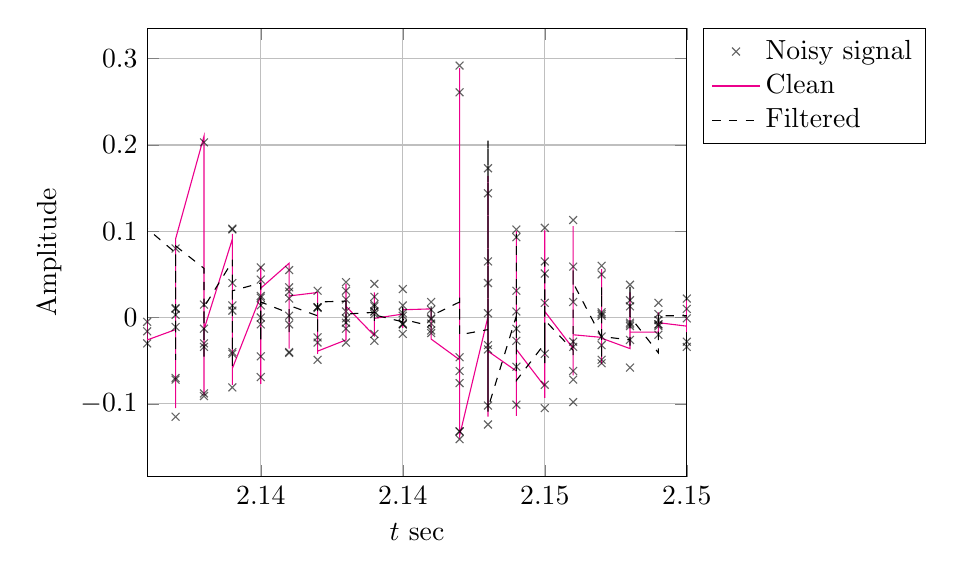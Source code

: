 \begin{tikzpicture}
\begin{axis}[xlabel={$t$ sec}, ylabel={Amplitude}, legend pos={outer north east}, legend cell align={{left}}, scale={1.0}, grid={major}, xmin={2.131}, xmax={2.15}]
    \addplot[only marks, color={black}, opacity={0.6}, mark={x}]
        table[row sep={\\}, x={x}, y={y}]
        {
            x  y  \\
            2.131  -0.005  \\
            2.131  -0.016  \\
            2.131  -0.03  \\
            2.132  0.003  \\
            2.132  0.01  \\
            2.132  0.011  \\
            2.132  -0.011  \\
            2.132  -0.07  \\
            2.132  -0.115  \\
            2.132  -0.072  \\
            2.132  0.08  \\
            2.133  0.203  \\
            2.133  0.015  \\
            2.133  -0.091  \\
            2.133  -0.03  \\
            2.133  -0.034  \\
            2.133  -0.088  \\
            2.133  -0.013  \\
            2.134  0.102  \\
            2.134  0.103  \\
            2.134  0.04  \\
            2.134  0.014  \\
            2.134  0.008  \\
            2.134  -0.04  \\
            2.134  -0.081  \\
            2.134  -0.042  \\
            2.135  0.025  \\
            2.135  0.058  \\
            2.135  0.044  \\
            2.135  0.014  \\
            2.135  -0.0  \\
            2.135  -0.008  \\
            2.135  -0.069  \\
            2.135  -0.045  \\
            2.135  0.023  \\
            2.136  0.055  \\
            2.136  0.035  \\
            2.136  0.03  \\
            2.136  -0.008  \\
            2.136  -0.04  \\
            2.136  -0.041  \\
            2.136  0.002  \\
            2.136  0.022  \\
            2.137  0.031  \\
            2.137  0.012  \\
            2.137  0.012  \\
            2.137  0.011  \\
            2.137  -0.029  \\
            2.137  -0.049  \\
            2.137  -0.023  \\
            2.138  -0.029  \\
            2.138  -0.001  \\
            2.138  -0.006  \\
            2.138  0.007  \\
            2.138  -0.013  \\
            2.138  0.031  \\
            2.138  0.041  \\
            2.138  0.021  \\
            2.139  -0.027  \\
            2.139  -0.019  \\
            2.139  0.007  \\
            2.139  0.004  \\
            2.139  0.013  \\
            2.139  0.039  \\
            2.139  0.024  \\
            2.139  0.007  \\
            2.139  0.015  \\
            2.14  -0.019  \\
            2.14  -0.008  \\
            2.14  -0.008  \\
            2.14  0.005  \\
            2.14  0.002  \\
            2.14  0.033  \\
            2.14  -0.007  \\
            2.14  0.014  \\
            2.141  0.018  \\
            2.141  -0.002  \\
            2.141  -0.007  \\
            2.141  -0.001  \\
            2.141  0.009  \\
            2.141  -0.018  \\
            2.141  -0.015  \\
            2.142  -0.046  \\
            2.142  -0.062  \\
            2.142  -0.132  \\
            2.142  -0.076  \\
            2.142  0.292  \\
            2.142  0.261  \\
            2.142  -0.141  \\
            2.142  -0.132  \\
            2.143  0.005  \\
            2.143  -0.102  \\
            2.143  -0.124  \\
            2.143  0.065  \\
            2.143  0.173  \\
            2.143  0.144  \\
            2.143  0.04  \\
            2.143  -0.037  \\
            2.143  -0.032  \\
            2.144  -0.057  \\
            2.144  -0.101  \\
            2.144  -0.027  \\
            2.144  0.102  \\
            2.144  0.093  \\
            2.144  0.031  \\
            2.144  0.007  \\
            2.144  -0.013  \\
            2.145  -0.078  \\
            2.145  -0.105  \\
            2.145  -0.042  \\
            2.145  0.065  \\
            2.145  0.104  \\
            2.145  0.051  \\
            2.145  0.017  \\
            2.146  -0.034  \\
            2.146  -0.098  \\
            2.146  -0.072  \\
            2.146  -0.062  \\
            2.146  0.059  \\
            2.146  0.113  \\
            2.146  0.018  \\
            2.146  -0.028  \\
            2.147  -0.032  \\
            2.147  -0.053  \\
            2.147  -0.049  \\
            2.147  0.006  \\
            2.147  0.06  \\
            2.147  0.05  \\
            2.147  0.004  \\
            2.147  0.002  \\
            2.147  -0.022  \\
            2.148  -0.058  \\
            2.148  -0.026  \\
            2.148  0.013  \\
            2.148  0.02  \\
            2.148  0.038  \\
            2.148  -0.008  \\
            2.148  -0.006  \\
            2.148  -0.01  \\
            2.149  -0.02  \\
            2.149  -0.01  \\
            2.149  -0.008  \\
            2.149  -0.008  \\
            2.149  -0.003  \\
            2.149  0.004  \\
            2.149  0.017  \\
            2.15  -0.001  \\
            2.15  -0.034  \\
            2.15  -0.028  \\
            2.15  0.01  \\
            2.15  0.022  \\
        }
        ;
    \addlegendentry {Noisy signal}
    \addplot[no marks, magenta]
        coordinates {
            (2.131,-0.003)
            (2.131,-0.013)
            (2.131,-0.026)
            (2.132,-0.014)
            (2.132,0.008)
            (2.132,0.017)
            (2.132,-0.022)
            (2.132,-0.08)
            (2.132,-0.105)
            (2.132,-0.086)
            (2.132,0.091)
            (2.133,0.21)
            (2.133,0.029)
            (2.133,-0.09)
            (2.133,-0.02)
            (2.133,-0.032)
            (2.133,-0.088)
            (2.133,-0.014)
            (2.134,0.091)
            (2.134,0.097)
            (2.134,0.05)
            (2.134,0.004)
            (2.134,-0.012)
            (2.134,-0.031)
            (2.134,-0.078)
            (2.134,-0.059)
            (2.135,0.025)
            (2.135,0.059)
            (2.135,0.028)
            (2.135,0.006)
            (2.135,0.009)
            (2.135,-0.022)
            (2.135,-0.077)
            (2.135,-0.048)
            (2.135,0.034)
            (2.136,0.063)
            (2.136,0.048)
            (2.136,0.025)
            (2.136,-0.004)
            (2.136,-0.032)
            (2.136,-0.036)
            (2.136,-0.008)
            (2.136,0.025)
            (2.137,0.029)
            (2.137,0.019)
            (2.137,0.018)
            (2.137,0.001)
            (2.137,-0.028)
            (2.137,-0.042)
            (2.137,-0.039)
            (2.138,-0.026)
            (2.138,-0.006)
            (2.138,0.008)
            (2.138,-0.001)
            (2.138,-0.01)
            (2.138,0.015)
            (2.138,0.039)
            (2.138,0.013)
            (2.139,-0.021)
            (2.139,-0.013)
            (2.139,-0.001)
            (2.139,-0.007)
            (2.139,0.002)
            (2.139,0.027)
            (2.139,0.029)
            (2.139,0.009)
            (2.139,-0.001)
            (2.14,0.004)
            (2.14,-0.004)
            (2.14,-0.012)
            (2.14,-0.003)
            (2.14,0.011)
            (2.14,0.01)
            (2.14,0.004)
            (2.14,0.009)
            (2.141,0.01)
            (2.141,0.006)
            (2.141,-0.004)
            (2.141,0.005)
            (2.141,0.009)
            (2.141,-0.017)
            (2.141,-0.025)
            (2.142,-0.049)
            (2.142,-0.061)
            (2.142,-0.139)
            (2.142,-0.081)
            (2.142,0.289)
            (2.142,0.263)
            (2.142,-0.131)
            (2.142,-0.137)
            (2.143,0.001)
            (2.143,-0.092)
            (2.143,-0.115)
            (2.143,0.061)
            (2.143,0.164)
            (2.143,0.133)
            (2.143,0.038)
            (2.143,-0.048)
            (2.143,-0.039)
            (2.144,-0.062)
            (2.144,-0.114)
            (2.144,-0.027)
            (2.144,0.1)
            (2.144,0.096)
            (2.144,0.026)
            (2.144,-0.013)
            (2.144,-0.037)
            (2.145,-0.08)
            (2.145,-0.093)
            (2.145,-0.03)
            (2.145,0.058)
            (2.145,0.101)
            (2.145,0.066)
            (2.145,0.007)
            (2.146,-0.036)
            (2.146,-0.062)
            (2.146,-0.067)
            (2.146,-0.033)
            (2.146,0.069)
            (2.146,0.106)
            (2.146,0.026)
            (2.146,-0.02)
            (2.147,-0.023)
            (2.147,-0.045)
            (2.147,-0.054)
            (2.147,-0.001)
            (2.147,0.056)
            (2.147,0.048)
            (2.147,0.013)
            (2.147,-0.009)
            (2.147,-0.024)
            (2.148,-0.036)
            (2.148,-0.029)
            (2.148,0.005)
            (2.148,0.029)
            (2.148,0.028)
            (2.148,0.012)
            (2.148,-0.007)
            (2.148,-0.017)
            (2.149,-0.017)
            (2.149,-0.015)
            (2.149,-0.008)
            (2.149,0.003)
            (2.149,0.006)
            (2.149,0.001)
            (2.149,-0.006)
            (2.15,-0.01)
            (2.15,-0.017)
            (2.15,-0.007)
            (2.15,0.02)
            (2.15,0.016)
        }
        ;
    \addlegendentry {Clean}
    \addplot[no marks, black, style={{dashed}}]
        coordinates {
            (2.131,-0.002)
            (2.131,0.049)
            (2.131,0.103)
            (2.132,0.075)
            (2.132,-0.007)
            (2.132,-0.049)
            (2.132,-0.048)
            (2.132,-0.042)
            (2.132,-0.009)
            (2.132,0.03)
            (2.132,0.083)
            (2.133,0.057)
            (2.133,-0.007)
            (2.133,-0.048)
            (2.133,-0.045)
            (2.133,-0.035)
            (2.133,-0.021)
            (2.133,0.012)
            (2.134,0.065)
            (2.134,0.067)
            (2.134,-0.0)
            (2.134,-0.059)
            (2.134,-0.039)
            (2.134,-0.017)
            (2.134,0.004)
            (2.134,0.031)
            (2.135,0.04)
            (2.135,0.013)
            (2.135,-0.026)
            (2.135,-0.026)
            (2.135,-0.028)
            (2.135,-0.016)
            (2.135,0.001)
            (2.135,0.019)
            (2.135,0.018)
            (2.136,0.005)
            (2.136,-0.013)
            (2.136,-0.017)
            (2.136,-0.01)
            (2.136,-0.008)
            (2.136,0.008)
            (2.136,0.01)
            (2.136,0.014)
            (2.137,0.002)
            (2.137,-0.004)
            (2.137,-0.019)
            (2.137,-0.005)
            (2.137,0.017)
            (2.137,0.018)
            (2.137,0.018)
            (2.138,0.019)
            (2.138,0.011)
            (2.138,0.0)
            (2.138,-0.005)
            (2.138,-0.011)
            (2.138,0.009)
            (2.138,0.015)
            (2.138,0.004)
            (2.139,0.006)
            (2.139,0.007)
            (2.139,-0.004)
            (2.139,-0.004)
            (2.139,0.005)
            (2.139,0.009)
            (2.139,0.016)
            (2.139,0.012)
            (2.139,0.003)
            (2.14,-0.005)
            (2.14,0.002)
            (2.14,-0.007)
            (2.14,-0.008)
            (2.14,-0.003)
            (2.14,-0.001)
            (2.14,0.014)
            (2.14,-0.002)
            (2.141,-0.01)
            (2.141,-0.013)
            (2.141,0.007)
            (2.141,0.005)
            (2.141,0.014)
            (2.141,0.011)
            (2.141,0.002)
            (2.142,0.018)
            (2.142,-0.003)
            (2.142,-0.007)
            (2.142,0.019)
            (2.142,0.023)
            (2.142,0.005)
            (2.142,-0.009)
            (2.142,-0.02)
            (2.143,-0.014)
            (2.143,-0.028)
            (2.143,-0.019)
            (2.143,-0.109)
            (2.143,-0.074)
            (2.143,0.205)
            (2.143,0.164)
            (2.143,-0.094)
            (2.143,-0.105)
            (2.144,0.002)
            (2.144,-0.029)
            (2.144,-0.045)
            (2.144,0.043)
            (2.144,0.097)
            (2.144,0.076)
            (2.144,-0.009)
            (2.144,-0.073)
            (2.145,-0.03)
            (2.145,-0.011)
            (2.145,-0.053)
            (2.145,-0.012)
            (2.145,0.065)
            (2.145,0.062)
            (2.145,-0.003)
            (2.146,-0.038)
            (2.146,-0.044)
            (2.146,-0.017)
            (2.146,-0.019)
            (2.146,0.004)
            (2.146,0.043)
            (2.146,0.056)
            (2.146,0.04)
            (2.147,-0.023)
            (2.147,-0.049)
            (2.147,-0.031)
            (2.147,0.004)
            (2.147,0.018)
            (2.147,0.015)
            (2.147,0.035)
            (2.147,0.023)
            (2.147,-0.022)
            (2.148,-0.026)
            (2.148,-0.037)
            (2.148,-0.001)
            (2.148,0.014)
            (2.148,0.016)
            (2.148,0.037)
            (2.148,0.034)
            (2.148,0.001)
            (2.149,-0.041)
            (2.149,-0.026)
            (2.149,0.002)
            (2.149,0.002)
            (2.149,0.003)
            (2.149,0.003)
            (2.149,0.002)
            (2.15,0.002)
            (2.15,0.001)
            (2.15,0.002)
            (2.15,0.002)
            (2.15,0.002)
        }
        ;
    \addlegendentry {Filtered}
\end{axis}
\end{tikzpicture}

